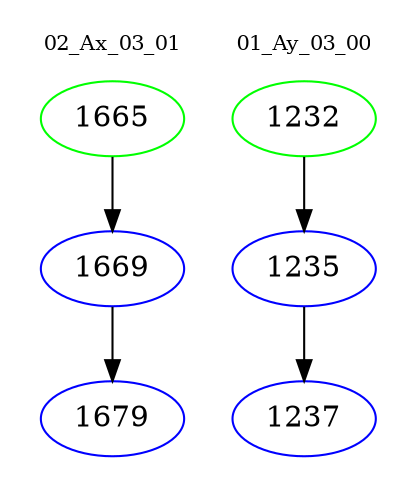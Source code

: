 digraph{
subgraph cluster_0 {
color = white
label = "02_Ax_03_01";
fontsize=10;
T0_1665 [label="1665", color="green"]
T0_1665 -> T0_1669 [color="black"]
T0_1669 [label="1669", color="blue"]
T0_1669 -> T0_1679 [color="black"]
T0_1679 [label="1679", color="blue"]
}
subgraph cluster_1 {
color = white
label = "01_Ay_03_00";
fontsize=10;
T1_1232 [label="1232", color="green"]
T1_1232 -> T1_1235 [color="black"]
T1_1235 [label="1235", color="blue"]
T1_1235 -> T1_1237 [color="black"]
T1_1237 [label="1237", color="blue"]
}
}
